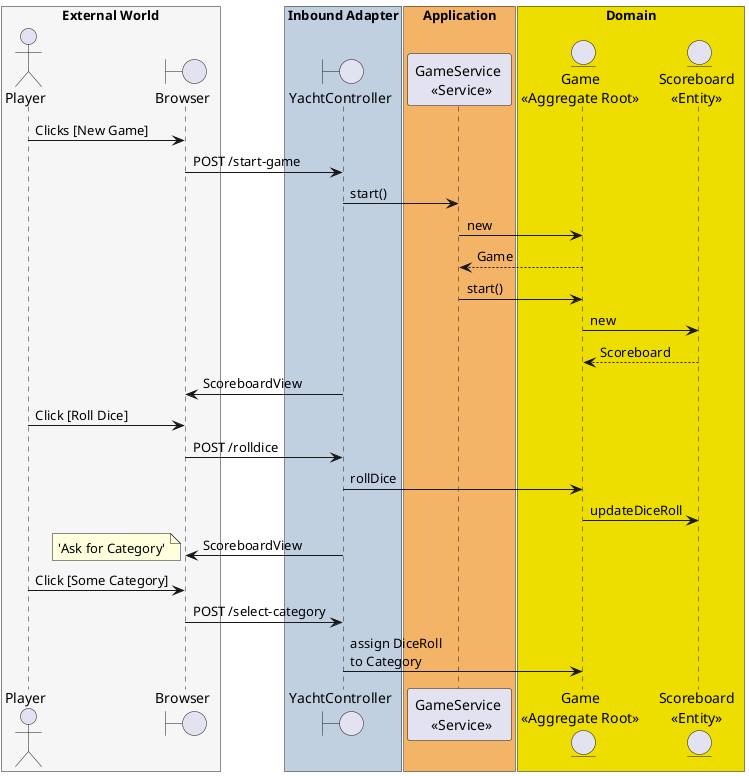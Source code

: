 @startuml

box "External World" #f6f6f6
    actor Player as player
    boundary Browser as browser
end box

box "Inbound Adapter" #c0d0e0
    boundary YachtController as controller
end box

box "Application" #F3B467
    participant "GameService \n <<Service>>" as service
end box

box "Domain" #EDDE00
    entity "Game\n<<Aggregate Root>>" as game
    entity "Scoreboard\n<<Entity>>" as scoreboard
end box

player -> browser: Clicks [New Game]
browser -> controller: POST /start-game
controller -> service : start()
service -> game : new
game --> service : Game
service -> game : start()
game -> scoreboard: new
game <-- scoreboard : Scoreboard
controller -> browser: ScoreboardView
player -> browser: Click [Roll Dice]
browser -> controller: POST /rolldice
controller -> game: rollDice
game -> scoreboard: updateDiceRoll
controller -> browser: ScoreboardView
note left: 'Ask for Category'
player -> browser: Click [Some Category]
browser -> controller: POST /select-category
controller -> game: assign DiceRoll\nto Category

@enduml